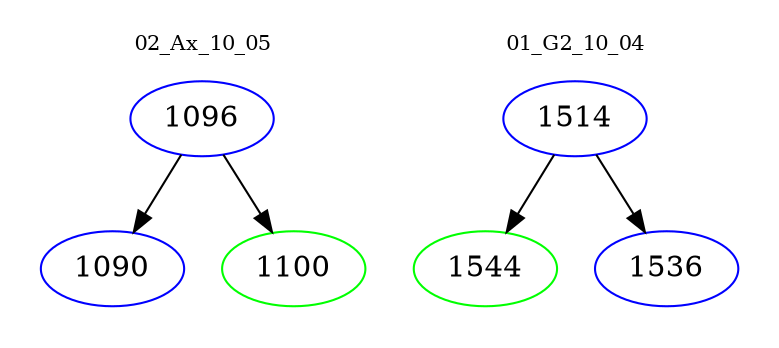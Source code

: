 digraph{
subgraph cluster_0 {
color = white
label = "02_Ax_10_05";
fontsize=10;
T0_1096 [label="1096", color="blue"]
T0_1096 -> T0_1090 [color="black"]
T0_1090 [label="1090", color="blue"]
T0_1096 -> T0_1100 [color="black"]
T0_1100 [label="1100", color="green"]
}
subgraph cluster_1 {
color = white
label = "01_G2_10_04";
fontsize=10;
T1_1514 [label="1514", color="blue"]
T1_1514 -> T1_1544 [color="black"]
T1_1544 [label="1544", color="green"]
T1_1514 -> T1_1536 [color="black"]
T1_1536 [label="1536", color="blue"]
}
}
